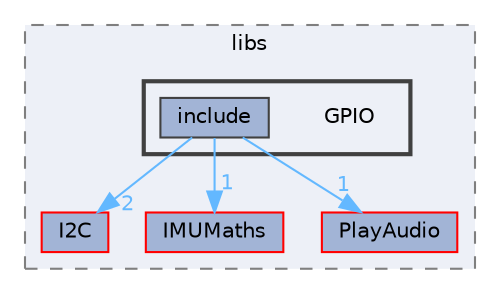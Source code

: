 digraph "src/libs/GPIO"
{
 // LATEX_PDF_SIZE
  bgcolor="transparent";
  edge [fontname=Helvetica,fontsize=10,labelfontname=Helvetica,labelfontsize=10];
  node [fontname=Helvetica,fontsize=10,shape=box,height=0.2,width=0.4];
  compound=true
  subgraph clusterdir_87a455bccb09a92130c26a11a880c98a {
    graph [ bgcolor="#edf0f7", pencolor="grey50", label="libs", fontname=Helvetica,fontsize=10 style="filled,dashed", URL="dir_87a455bccb09a92130c26a11a880c98a.html",tooltip=""]
  dir_c5b6cf1be5c03532ee49a19487970389 [label="I2C", fillcolor="#a2b4d6", color="red", style="filled", URL="dir_c5b6cf1be5c03532ee49a19487970389.html",tooltip=""];
  dir_37f3b851e7f3627c6cc073500acabf35 [label="IMUMaths", fillcolor="#a2b4d6", color="red", style="filled", URL="dir_37f3b851e7f3627c6cc073500acabf35.html",tooltip=""];
  dir_e307e3326747e0377b809c80d02de7ac [label="PlayAudio", fillcolor="#a2b4d6", color="red", style="filled", URL="dir_e307e3326747e0377b809c80d02de7ac.html",tooltip=""];
  subgraph clusterdir_61ea28b2f7d74cc56af644925fc4e91f {
    graph [ bgcolor="#edf0f7", pencolor="grey25", label="", fontname=Helvetica,fontsize=10 style="filled,bold", URL="dir_61ea28b2f7d74cc56af644925fc4e91f.html",tooltip=""]
    dir_61ea28b2f7d74cc56af644925fc4e91f [shape=plaintext, label="GPIO"];
  dir_ecef972e7a1f5af413d9c4d986b2a28e [label="include", fillcolor="#a2b4d6", color="grey25", style="filled", URL="dir_ecef972e7a1f5af413d9c4d986b2a28e.html",tooltip=""];
  }
  }
  dir_ecef972e7a1f5af413d9c4d986b2a28e->dir_37f3b851e7f3627c6cc073500acabf35 [headlabel="1", labeldistance=1.5 headhref="dir_000007_000004.html" href="dir_000007_000004.html" color="steelblue1" fontcolor="steelblue1"];
  dir_ecef972e7a1f5af413d9c4d986b2a28e->dir_c5b6cf1be5c03532ee49a19487970389 [headlabel="2", labeldistance=1.5 headhref="dir_000007_000003.html" href="dir_000007_000003.html" color="steelblue1" fontcolor="steelblue1"];
  dir_ecef972e7a1f5af413d9c4d986b2a28e->dir_e307e3326747e0377b809c80d02de7ac [headlabel="1", labeldistance=1.5 headhref="dir_000007_000012.html" href="dir_000007_000012.html" color="steelblue1" fontcolor="steelblue1"];
}
